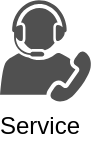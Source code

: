 <mxfile version="14.6.13" type="device"><diagram id="DREHUQJ62DOiK7Yaht1A" name="Seite-1"><mxGraphModel dx="1086" dy="966" grid="1" gridSize="10" guides="1" tooltips="1" connect="1" arrows="1" fold="1" page="1" pageScale="1" pageWidth="827" pageHeight="1169" math="0" shadow="0"><root><mxCell id="0"/><mxCell id="1" parent="0"/><mxCell id="KNbJSrkciqWe1sszsRkH-1" value="" style="group" vertex="1" connectable="0" parent="1"><mxGeometry x="40" y="40.0" width="45.82" height="72.9" as="geometry"/></mxCell><mxCell id="KNbJSrkciqWe1sszsRkH-2" value="" style="pointerEvents=1;shadow=0;dashed=0;html=1;strokeColor=none;fillColor=#505050;labelPosition=center;verticalLabelPosition=bottom;verticalAlign=top;outlineConnect=0;align=center;shape=mxgraph.office.users.conferencing_attendant;aspect=fixed;" vertex="1" parent="KNbJSrkciqWe1sszsRkH-1"><mxGeometry width="45.82" height="51" as="geometry"/></mxCell><mxCell id="KNbJSrkciqWe1sszsRkH-3" value="Service" style="text;html=1;strokeColor=none;fillColor=none;align=center;verticalAlign=middle;whiteSpace=wrap;rounded=0;" vertex="1" parent="KNbJSrkciqWe1sszsRkH-1"><mxGeometry y="52.9" width="40" height="20" as="geometry"/></mxCell></root></mxGraphModel></diagram></mxfile>